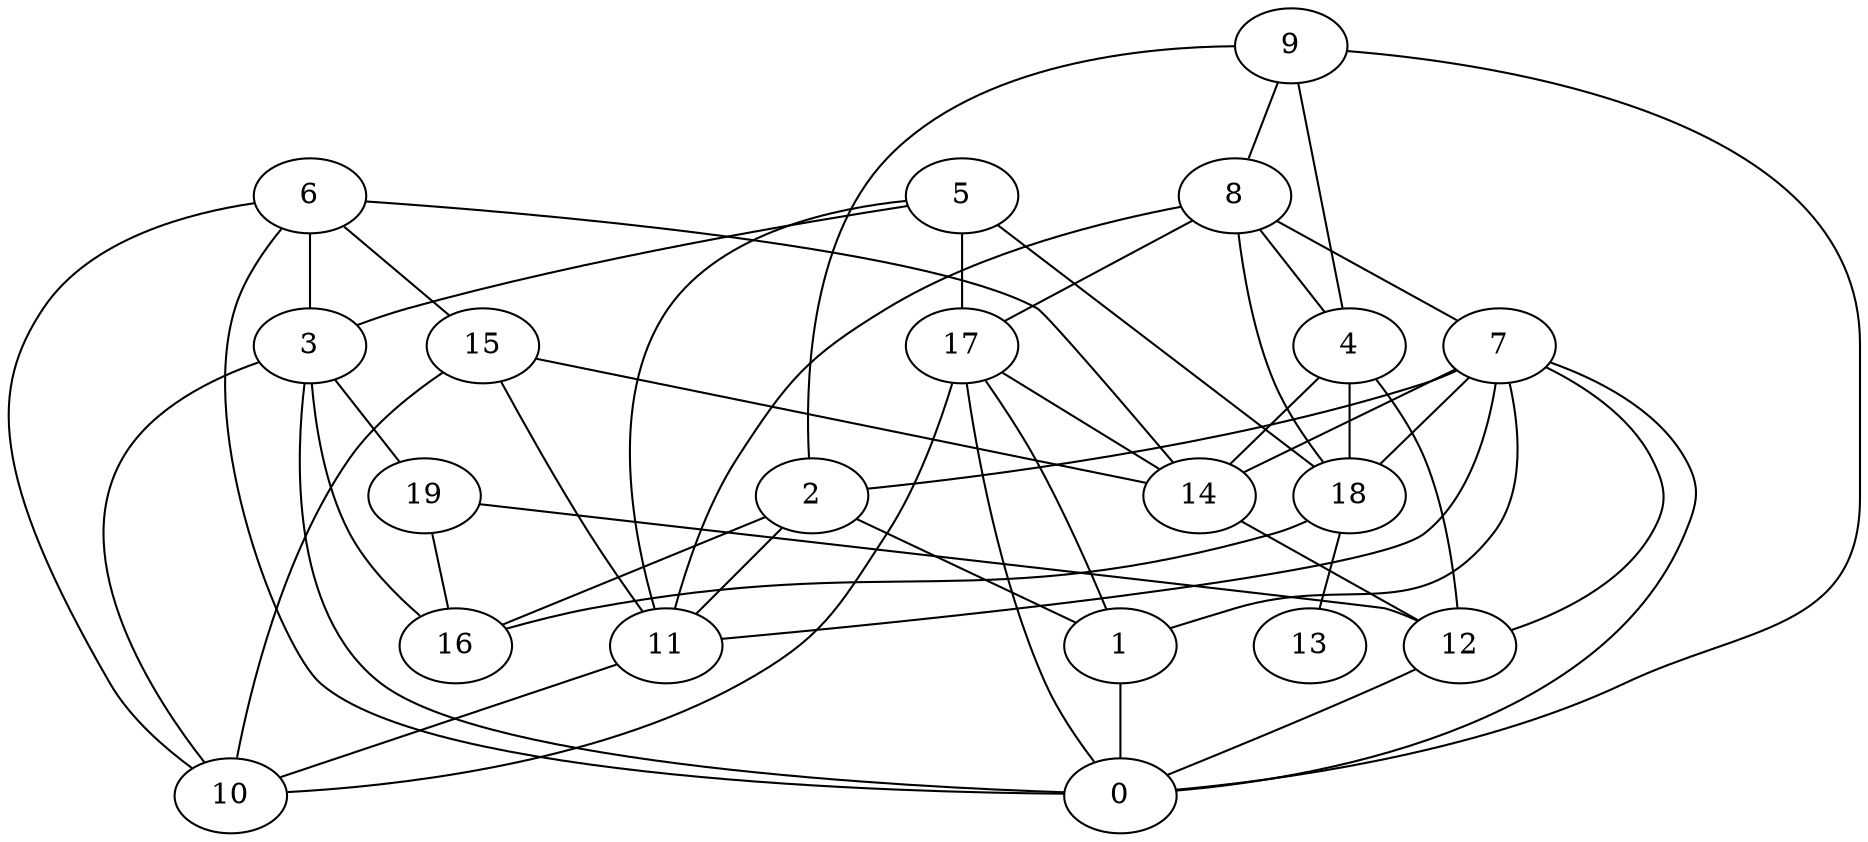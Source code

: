 digraph GG_graph {

subgraph G_graph {
edge [color = black]
"2" -> "11" [dir = none]
"3" -> "19" [dir = none]
"19" -> "16" [dir = none]
"6" -> "3" [dir = none]
"6" -> "15" [dir = none]
"6" -> "14" [dir = none]
"8" -> "11" [dir = none]
"8" -> "7" [dir = none]
"5" -> "17" [dir = none]
"5" -> "11" [dir = none]
"9" -> "2" [dir = none]
"18" -> "13" [dir = none]
"11" -> "10" [dir = none]
"4" -> "12" [dir = none]
"4" -> "14" [dir = none]
"7" -> "0" [dir = none]
"7" -> "1" [dir = none]
"7" -> "18" [dir = none]
"7" -> "14" [dir = none]
"7" -> "11" [dir = none]
"12" -> "0" [dir = none]
"1" -> "0" [dir = none]
"2" -> "1" [dir = none]
"9" -> "0" [dir = none]
"8" -> "18" [dir = none]
"7" -> "2" [dir = none]
"9" -> "8" [dir = none]
"17" -> "14" [dir = none]
"19" -> "12" [dir = none]
"3" -> "0" [dir = none]
"18" -> "16" [dir = none]
"15" -> "10" [dir = none]
"5" -> "18" [dir = none]
"8" -> "4" [dir = none]
"5" -> "3" [dir = none]
"9" -> "4" [dir = none]
"6" -> "10" [dir = none]
"15" -> "14" [dir = none]
"7" -> "12" [dir = none]
"4" -> "18" [dir = none]
"3" -> "10" [dir = none]
"17" -> "0" [dir = none]
"3" -> "16" [dir = none]
"17" -> "1" [dir = none]
"6" -> "0" [dir = none]
"17" -> "10" [dir = none]
"2" -> "16" [dir = none]
"15" -> "11" [dir = none]
"8" -> "17" [dir = none]
"14" -> "12" [dir = none]
}

}
